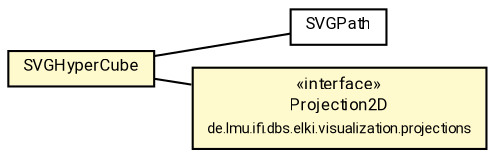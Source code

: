 #!/usr/local/bin/dot
#
# Class diagram 
# Generated by UMLGraph version R5_7_2-60-g0e99a6 (http://www.spinellis.gr/umlgraph/)
#

digraph G {
	graph [fontnames="svg"]
	edge [fontname="Roboto",fontsize=7,labelfontname="Roboto",labelfontsize=7,color="black"];
	node [fontname="Roboto",fontcolor="black",fontsize=8,shape=plaintext,margin=0,width=0,height=0];
	nodesep=0.15;
	ranksep=0.25;
	rankdir=LR;
	// de.lmu.ifi.dbs.elki.visualization.svg.SVGPath
	c9057497 [label=<<table title="de.lmu.ifi.dbs.elki.visualization.svg.SVGPath" border="0" cellborder="1" cellspacing="0" cellpadding="2" href="SVGPath.html" target="_parent">
		<tr><td><table border="0" cellspacing="0" cellpadding="1">
		<tr><td align="center" balign="center"> <font face="Roboto">SVGPath</font> </td></tr>
		</table></td></tr>
		</table>>, URL="SVGPath.html"];
	// de.lmu.ifi.dbs.elki.visualization.svg.SVGHyperCube
	c9057504 [label=<<table title="de.lmu.ifi.dbs.elki.visualization.svg.SVGHyperCube" border="0" cellborder="1" cellspacing="0" cellpadding="2" bgcolor="lemonChiffon" href="SVGHyperCube.html" target="_parent">
		<tr><td><table border="0" cellspacing="0" cellpadding="1">
		<tr><td align="center" balign="center"> <font face="Roboto">SVGHyperCube</font> </td></tr>
		</table></td></tr>
		</table>>, URL="SVGHyperCube.html"];
	// de.lmu.ifi.dbs.elki.visualization.projections.Projection2D
	c9057531 [label=<<table title="de.lmu.ifi.dbs.elki.visualization.projections.Projection2D" border="0" cellborder="1" cellspacing="0" cellpadding="2" bgcolor="LemonChiffon" href="../projections/Projection2D.html" target="_parent">
		<tr><td><table border="0" cellspacing="0" cellpadding="1">
		<tr><td align="center" balign="center"> &#171;interface&#187; </td></tr>
		<tr><td align="center" balign="center"> <font face="Roboto">Projection2D</font> </td></tr>
		<tr><td align="center" balign="center"> <font face="Roboto" point-size="7.0">de.lmu.ifi.dbs.elki.visualization.projections</font> </td></tr>
		</table></td></tr>
		</table>>, URL="../projections/Projection2D.html"];
	// de.lmu.ifi.dbs.elki.visualization.svg.SVGHyperCube assoc de.lmu.ifi.dbs.elki.visualization.svg.SVGPath
	c9057504 -> c9057497 [arrowhead=none,weight=2];
	// de.lmu.ifi.dbs.elki.visualization.svg.SVGHyperCube assoc de.lmu.ifi.dbs.elki.visualization.projections.Projection2D
	c9057504 -> c9057531 [arrowhead=none,weight=2];
}

